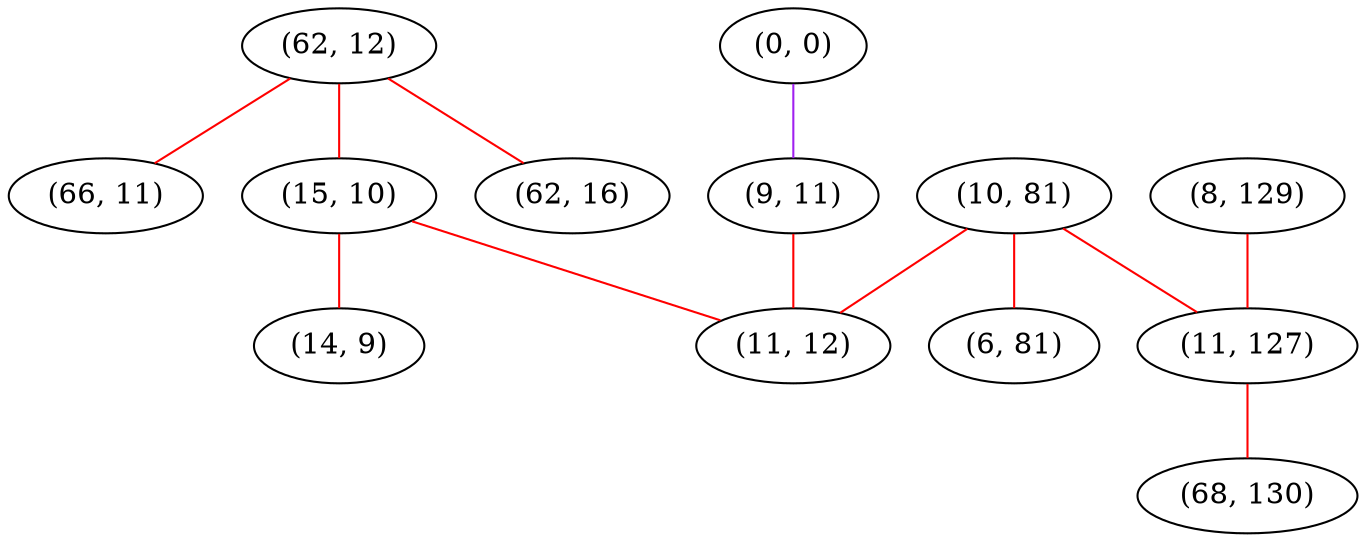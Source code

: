 graph "" {
"(62, 12)";
"(0, 0)";
"(10, 81)";
"(8, 129)";
"(11, 127)";
"(66, 11)";
"(15, 10)";
"(9, 11)";
"(62, 16)";
"(68, 130)";
"(6, 81)";
"(11, 12)";
"(14, 9)";
"(62, 12)" -- "(66, 11)"  [color=red, key=0, weight=1];
"(62, 12)" -- "(62, 16)"  [color=red, key=0, weight=1];
"(62, 12)" -- "(15, 10)"  [color=red, key=0, weight=1];
"(0, 0)" -- "(9, 11)"  [color=purple, key=0, weight=4];
"(10, 81)" -- "(11, 127)"  [color=red, key=0, weight=1];
"(10, 81)" -- "(6, 81)"  [color=red, key=0, weight=1];
"(10, 81)" -- "(11, 12)"  [color=red, key=0, weight=1];
"(8, 129)" -- "(11, 127)"  [color=red, key=0, weight=1];
"(11, 127)" -- "(68, 130)"  [color=red, key=0, weight=1];
"(15, 10)" -- "(14, 9)"  [color=red, key=0, weight=1];
"(15, 10)" -- "(11, 12)"  [color=red, key=0, weight=1];
"(9, 11)" -- "(11, 12)"  [color=red, key=0, weight=1];
}
